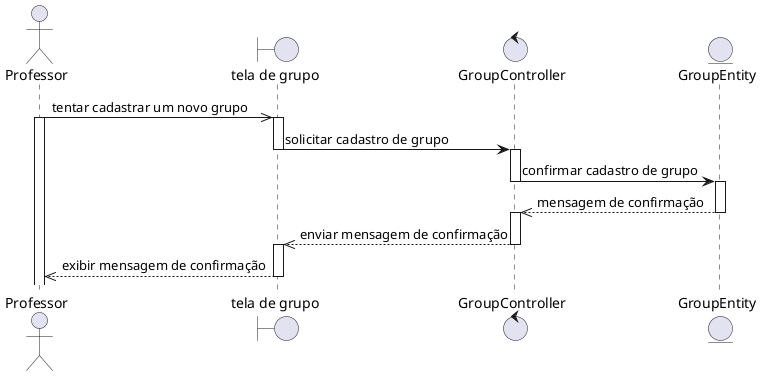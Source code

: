 @startuml
actor Professor
boundary "tela de grupo" as grupo
control GroupController
entity GroupEntity

Professor ->> grupo: tentar cadastrar um novo grupo
activate Professor
activate grupo
grupo -> GroupController: solicitar cadastro de grupo
deactivate grupo
activate GroupController
GroupController -> GroupEntity: confirmar cadastro de grupo
deactivate GroupController
activate GroupEntity
GroupEntity -->> GroupController: mensagem de confirmação
deactivate GroupEntity
activate GroupController
GroupController -->> grupo: enviar mensagem de confirmação
deactivate GroupController
activate grupo
grupo -->> Professor: exibir mensagem de confirmação
deactivate grupo
@enduml